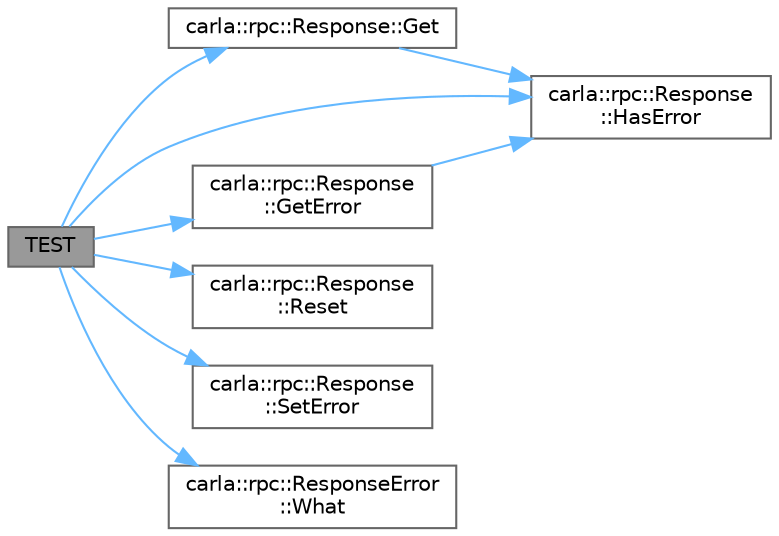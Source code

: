 digraph "TEST"
{
 // INTERACTIVE_SVG=YES
 // LATEX_PDF_SIZE
  bgcolor="transparent";
  edge [fontname=Helvetica,fontsize=10,labelfontname=Helvetica,labelfontsize=10];
  node [fontname=Helvetica,fontsize=10,shape=box,height=0.2,width=0.4];
  rankdir="LR";
  Node1 [id="Node000001",label="TEST",height=0.2,width=0.4,color="gray40", fillcolor="grey60", style="filled", fontcolor="black",tooltip=" "];
  Node1 -> Node2 [id="edge1_Node000001_Node000002",color="steelblue1",style="solid",tooltip=" "];
  Node2 [id="Node000002",label="carla::rpc::Response::Get",height=0.2,width=0.4,color="grey40", fillcolor="white", style="filled",URL="$dd/db9/classcarla_1_1rpc_1_1Response.html#a670c7306ec1377803382639a120b0895",tooltip=" "];
  Node2 -> Node3 [id="edge2_Node000002_Node000003",color="steelblue1",style="solid",tooltip=" "];
  Node3 [id="Node000003",label="carla::rpc::Response\l::HasError",height=0.2,width=0.4,color="grey40", fillcolor="white", style="filled",URL="$dd/db9/classcarla_1_1rpc_1_1Response.html#a94bd263bc22b686540d4288fba9fa3ab",tooltip=" "];
  Node1 -> Node4 [id="edge3_Node000001_Node000004",color="steelblue1",style="solid",tooltip=" "];
  Node4 [id="Node000004",label="carla::rpc::Response\l::GetError",height=0.2,width=0.4,color="grey40", fillcolor="white", style="filled",URL="$dd/db9/classcarla_1_1rpc_1_1Response.html#af15f1335290985761e965deea7c2d40a",tooltip=" "];
  Node4 -> Node3 [id="edge4_Node000004_Node000003",color="steelblue1",style="solid",tooltip=" "];
  Node1 -> Node3 [id="edge5_Node000001_Node000003",color="steelblue1",style="solid",tooltip=" "];
  Node1 -> Node5 [id="edge6_Node000001_Node000005",color="steelblue1",style="solid",tooltip=" "];
  Node5 [id="Node000005",label="carla::rpc::Response\l::Reset",height=0.2,width=0.4,color="grey40", fillcolor="white", style="filled",URL="$dd/db9/classcarla_1_1rpc_1_1Response.html#a09a463ccc5fc52ca01c9cd1d757768ef",tooltip=" "];
  Node1 -> Node6 [id="edge7_Node000001_Node000006",color="steelblue1",style="solid",tooltip=" "];
  Node6 [id="Node000006",label="carla::rpc::Response\l::SetError",height=0.2,width=0.4,color="grey40", fillcolor="white", style="filled",URL="$dd/db9/classcarla_1_1rpc_1_1Response.html#a82c1be9819c5f520330e611f5faa3947",tooltip=" "];
  Node1 -> Node7 [id="edge8_Node000001_Node000007",color="steelblue1",style="solid",tooltip=" "];
  Node7 [id="Node000007",label="carla::rpc::ResponseError\l::What",height=0.2,width=0.4,color="grey40", fillcolor="white", style="filled",URL="$d7/d2a/classcarla_1_1rpc_1_1ResponseError.html#a7aa9a0feff1d9828a0c2fdc6fde283cd",tooltip=" "];
}
